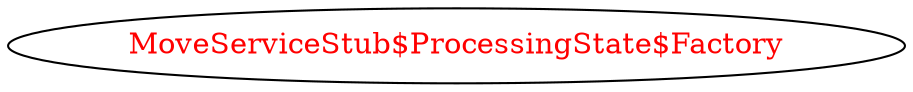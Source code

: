 digraph dependencyGraph {
 concentrate=true;
 ranksep="2.0";
 rankdir="LR"; 
 splines="ortho";
"MoveServiceStub$ProcessingState$Factory" [fontcolor="red"];
}